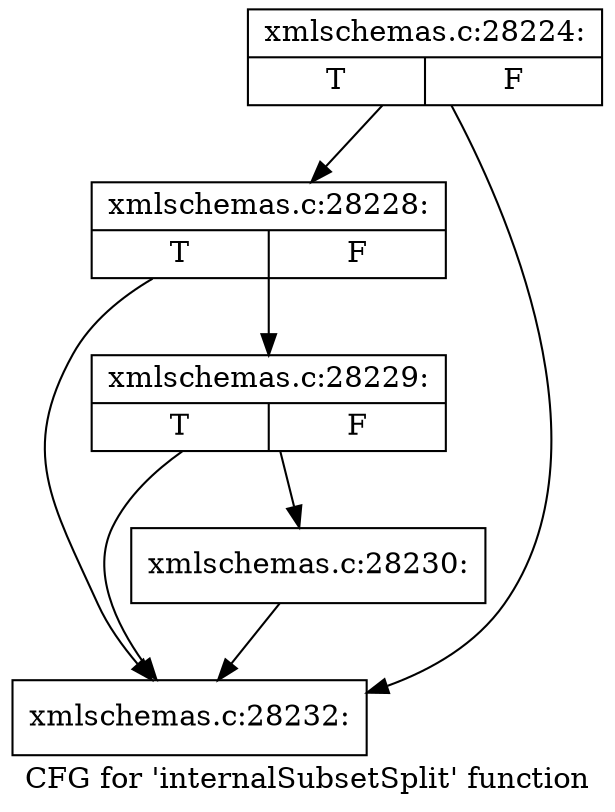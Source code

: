 digraph "CFG for 'internalSubsetSplit' function" {
	label="CFG for 'internalSubsetSplit' function";

	Node0x5a70fb0 [shape=record,label="{xmlschemas.c:28224:|{<s0>T|<s1>F}}"];
	Node0x5a70fb0 -> Node0x5a74070;
	Node0x5a70fb0 -> Node0x5a73fa0;
	Node0x5a74070 [shape=record,label="{xmlschemas.c:28228:|{<s0>T|<s1>F}}"];
	Node0x5a74070 -> Node0x5a73ff0;
	Node0x5a74070 -> Node0x5a73fa0;
	Node0x5a73ff0 [shape=record,label="{xmlschemas.c:28229:|{<s0>T|<s1>F}}"];
	Node0x5a73ff0 -> Node0x5a73f50;
	Node0x5a73ff0 -> Node0x5a73fa0;
	Node0x5a73f50 [shape=record,label="{xmlschemas.c:28230:}"];
	Node0x5a73f50 -> Node0x5a73fa0;
	Node0x5a73fa0 [shape=record,label="{xmlschemas.c:28232:}"];
}
